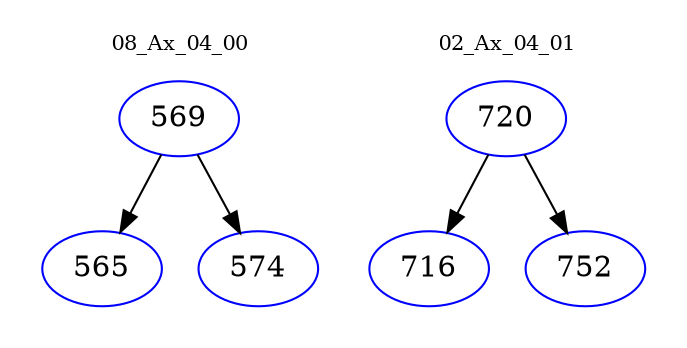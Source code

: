 digraph{
subgraph cluster_0 {
color = white
label = "08_Ax_04_00";
fontsize=10;
T0_569 [label="569", color="blue"]
T0_569 -> T0_565 [color="black"]
T0_565 [label="565", color="blue"]
T0_569 -> T0_574 [color="black"]
T0_574 [label="574", color="blue"]
}
subgraph cluster_1 {
color = white
label = "02_Ax_04_01";
fontsize=10;
T1_720 [label="720", color="blue"]
T1_720 -> T1_716 [color="black"]
T1_716 [label="716", color="blue"]
T1_720 -> T1_752 [color="black"]
T1_752 [label="752", color="blue"]
}
}
